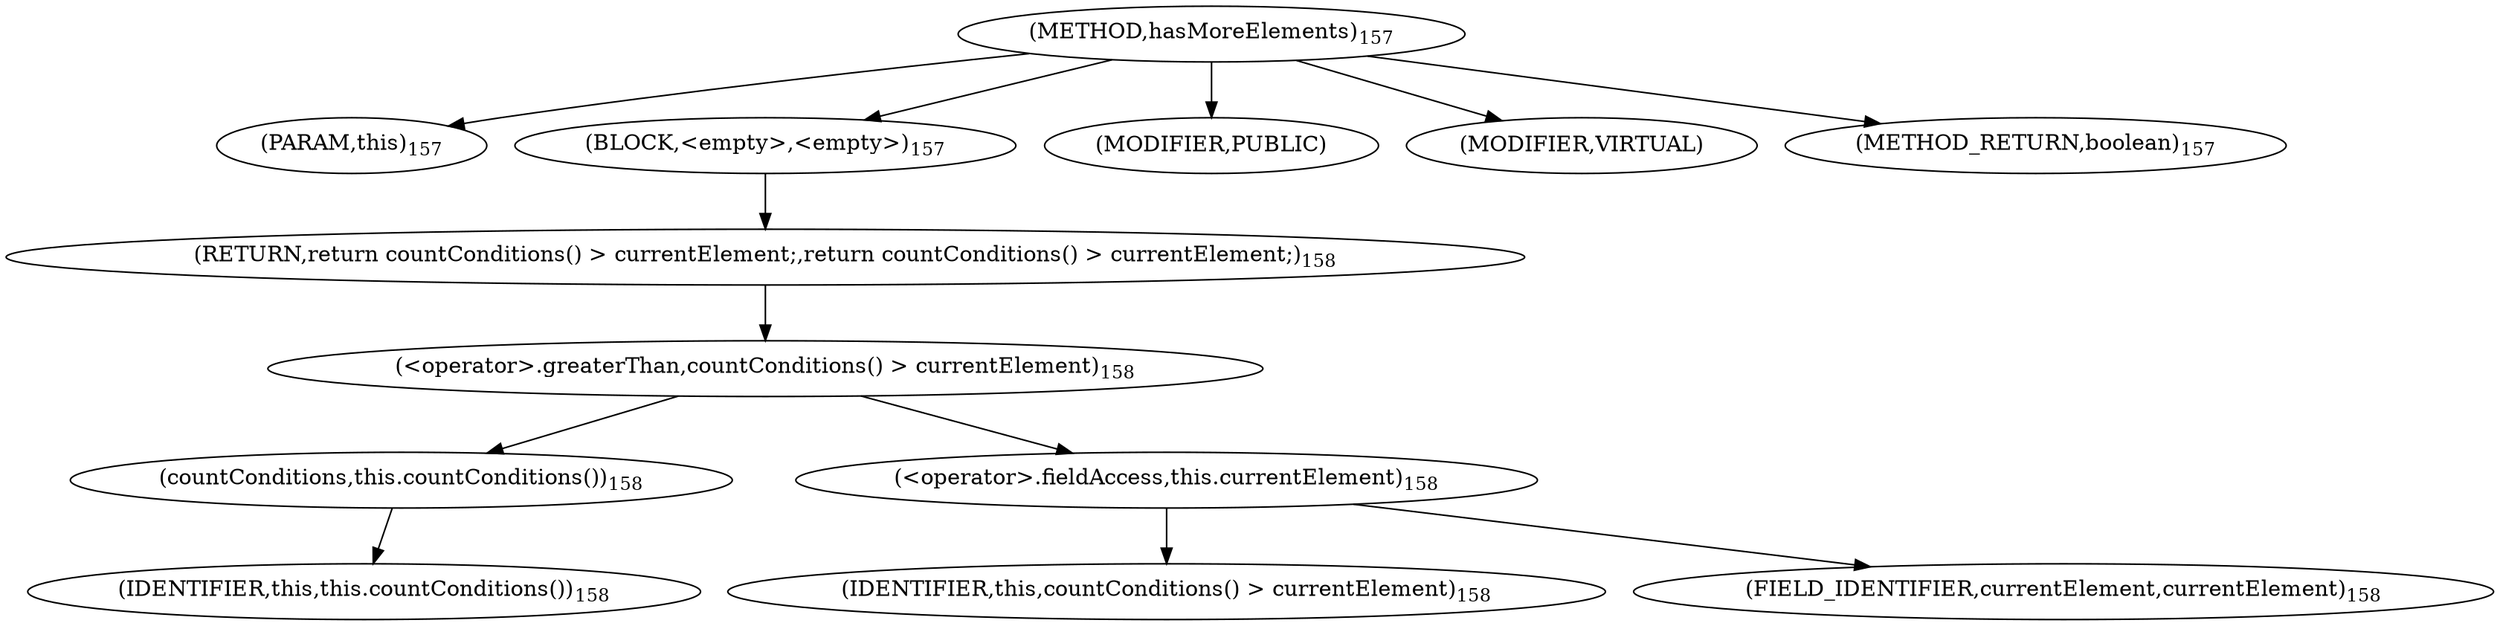 digraph "hasMoreElements" {  
"185" [label = <(METHOD,hasMoreElements)<SUB>157</SUB>> ]
"6" [label = <(PARAM,this)<SUB>157</SUB>> ]
"186" [label = <(BLOCK,&lt;empty&gt;,&lt;empty&gt;)<SUB>157</SUB>> ]
"187" [label = <(RETURN,return countConditions() &gt; currentElement;,return countConditions() &gt; currentElement;)<SUB>158</SUB>> ]
"188" [label = <(&lt;operator&gt;.greaterThan,countConditions() &gt; currentElement)<SUB>158</SUB>> ]
"189" [label = <(countConditions,this.countConditions())<SUB>158</SUB>> ]
"5" [label = <(IDENTIFIER,this,this.countConditions())<SUB>158</SUB>> ]
"190" [label = <(&lt;operator&gt;.fieldAccess,this.currentElement)<SUB>158</SUB>> ]
"191" [label = <(IDENTIFIER,this,countConditions() &gt; currentElement)<SUB>158</SUB>> ]
"192" [label = <(FIELD_IDENTIFIER,currentElement,currentElement)<SUB>158</SUB>> ]
"193" [label = <(MODIFIER,PUBLIC)> ]
"194" [label = <(MODIFIER,VIRTUAL)> ]
"195" [label = <(METHOD_RETURN,boolean)<SUB>157</SUB>> ]
  "185" -> "6" 
  "185" -> "186" 
  "185" -> "193" 
  "185" -> "194" 
  "185" -> "195" 
  "186" -> "187" 
  "187" -> "188" 
  "188" -> "189" 
  "188" -> "190" 
  "189" -> "5" 
  "190" -> "191" 
  "190" -> "192" 
}

